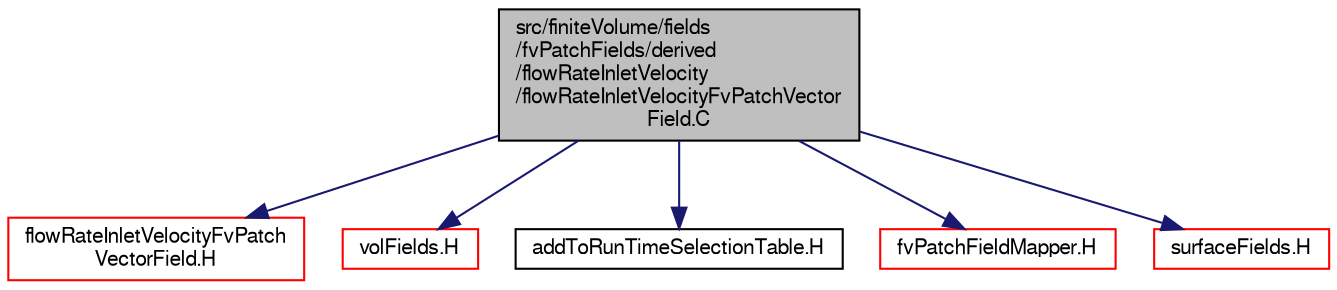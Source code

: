 digraph "src/finiteVolume/fields/fvPatchFields/derived/flowRateInletVelocity/flowRateInletVelocityFvPatchVectorField.C"
{
  bgcolor="transparent";
  edge [fontname="FreeSans",fontsize="10",labelfontname="FreeSans",labelfontsize="10"];
  node [fontname="FreeSans",fontsize="10",shape=record];
  Node0 [label="src/finiteVolume/fields\l/fvPatchFields/derived\l/flowRateInletVelocity\l/flowRateInletVelocityFvPatchVector\lField.C",height=0.2,width=0.4,color="black", fillcolor="grey75", style="filled", fontcolor="black"];
  Node0 -> Node1 [color="midnightblue",fontsize="10",style="solid",fontname="FreeSans"];
  Node1 [label="flowRateInletVelocityFvPatch\lVectorField.H",height=0.2,width=0.4,color="red",URL="$a01952.html"];
  Node0 -> Node201 [color="midnightblue",fontsize="10",style="solid",fontname="FreeSans"];
  Node201 [label="volFields.H",height=0.2,width=0.4,color="red",URL="$a02750.html"];
  Node0 -> Node304 [color="midnightblue",fontsize="10",style="solid",fontname="FreeSans"];
  Node304 [label="addToRunTimeSelectionTable.H",height=0.2,width=0.4,color="black",URL="$a09263.html",tooltip="Macros for easy insertion into run-time selection tables. "];
  Node0 -> Node305 [color="midnightblue",fontsize="10",style="solid",fontname="FreeSans"];
  Node305 [label="fvPatchFieldMapper.H",height=0.2,width=0.4,color="red",URL="$a02468.html"];
  Node0 -> Node306 [color="midnightblue",fontsize="10",style="solid",fontname="FreeSans"];
  Node306 [label="surfaceFields.H",height=0.2,width=0.4,color="red",URL="$a02735.html",tooltip="Foam::surfaceFields. "];
}
